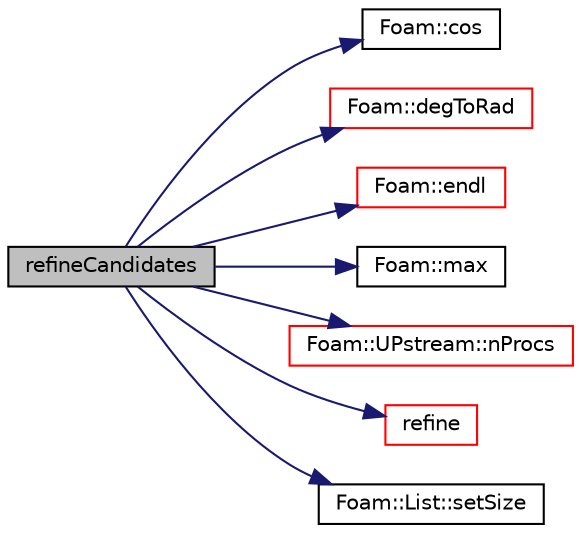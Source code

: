 digraph "refineCandidates"
{
  bgcolor="transparent";
  edge [fontname="Helvetica",fontsize="10",labelfontname="Helvetica",labelfontsize="10"];
  node [fontname="Helvetica",fontsize="10",shape=record];
  rankdir="LR";
  Node3798 [label="refineCandidates",height=0.2,width=0.4,color="black", fillcolor="grey75", style="filled", fontcolor="black"];
  Node3798 -> Node3799 [color="midnightblue",fontsize="10",style="solid",fontname="Helvetica"];
  Node3799 [label="Foam::cos",height=0.2,width=0.4,color="black",URL="$a21851.html#aebb41a148f7cf44b63e12f69e487e49f"];
  Node3798 -> Node3800 [color="midnightblue",fontsize="10",style="solid",fontname="Helvetica"];
  Node3800 [label="Foam::degToRad",height=0.2,width=0.4,color="red",URL="$a21851.html#af706f965be4d1457b0f1e7fade1c0118",tooltip="Conversion from degrees to radians. "];
  Node3798 -> Node3802 [color="midnightblue",fontsize="10",style="solid",fontname="Helvetica"];
  Node3802 [label="Foam::endl",height=0.2,width=0.4,color="red",URL="$a21851.html#a2db8fe02a0d3909e9351bb4275b23ce4",tooltip="Add newline and flush stream. "];
  Node3798 -> Node3804 [color="midnightblue",fontsize="10",style="solid",fontname="Helvetica"];
  Node3804 [label="Foam::max",height=0.2,width=0.4,color="black",URL="$a21851.html#ac993e906cf2774ae77e666bc24e81733"];
  Node3798 -> Node3805 [color="midnightblue",fontsize="10",style="solid",fontname="Helvetica"];
  Node3805 [label="Foam::UPstream::nProcs",height=0.2,width=0.4,color="red",URL="$a27377.html#aada0e04d8127eda8ee95be0772754a4f",tooltip="Number of processes in parallel run. "];
  Node3798 -> Node3807 [color="midnightblue",fontsize="10",style="solid",fontname="Helvetica"];
  Node3807 [label="refine",height=0.2,width=0.4,color="red",URL="$a25857.html#ac9571690bc552fe5150042c81c4f8229",tooltip="Refine some cells. "];
  Node3798 -> Node3936 [color="midnightblue",fontsize="10",style="solid",fontname="Helvetica"];
  Node3936 [label="Foam::List::setSize",height=0.2,width=0.4,color="black",URL="$a26833.html#aedb985ffeaf1bdbfeccc2a8730405703",tooltip="Reset size of List. "];
}
